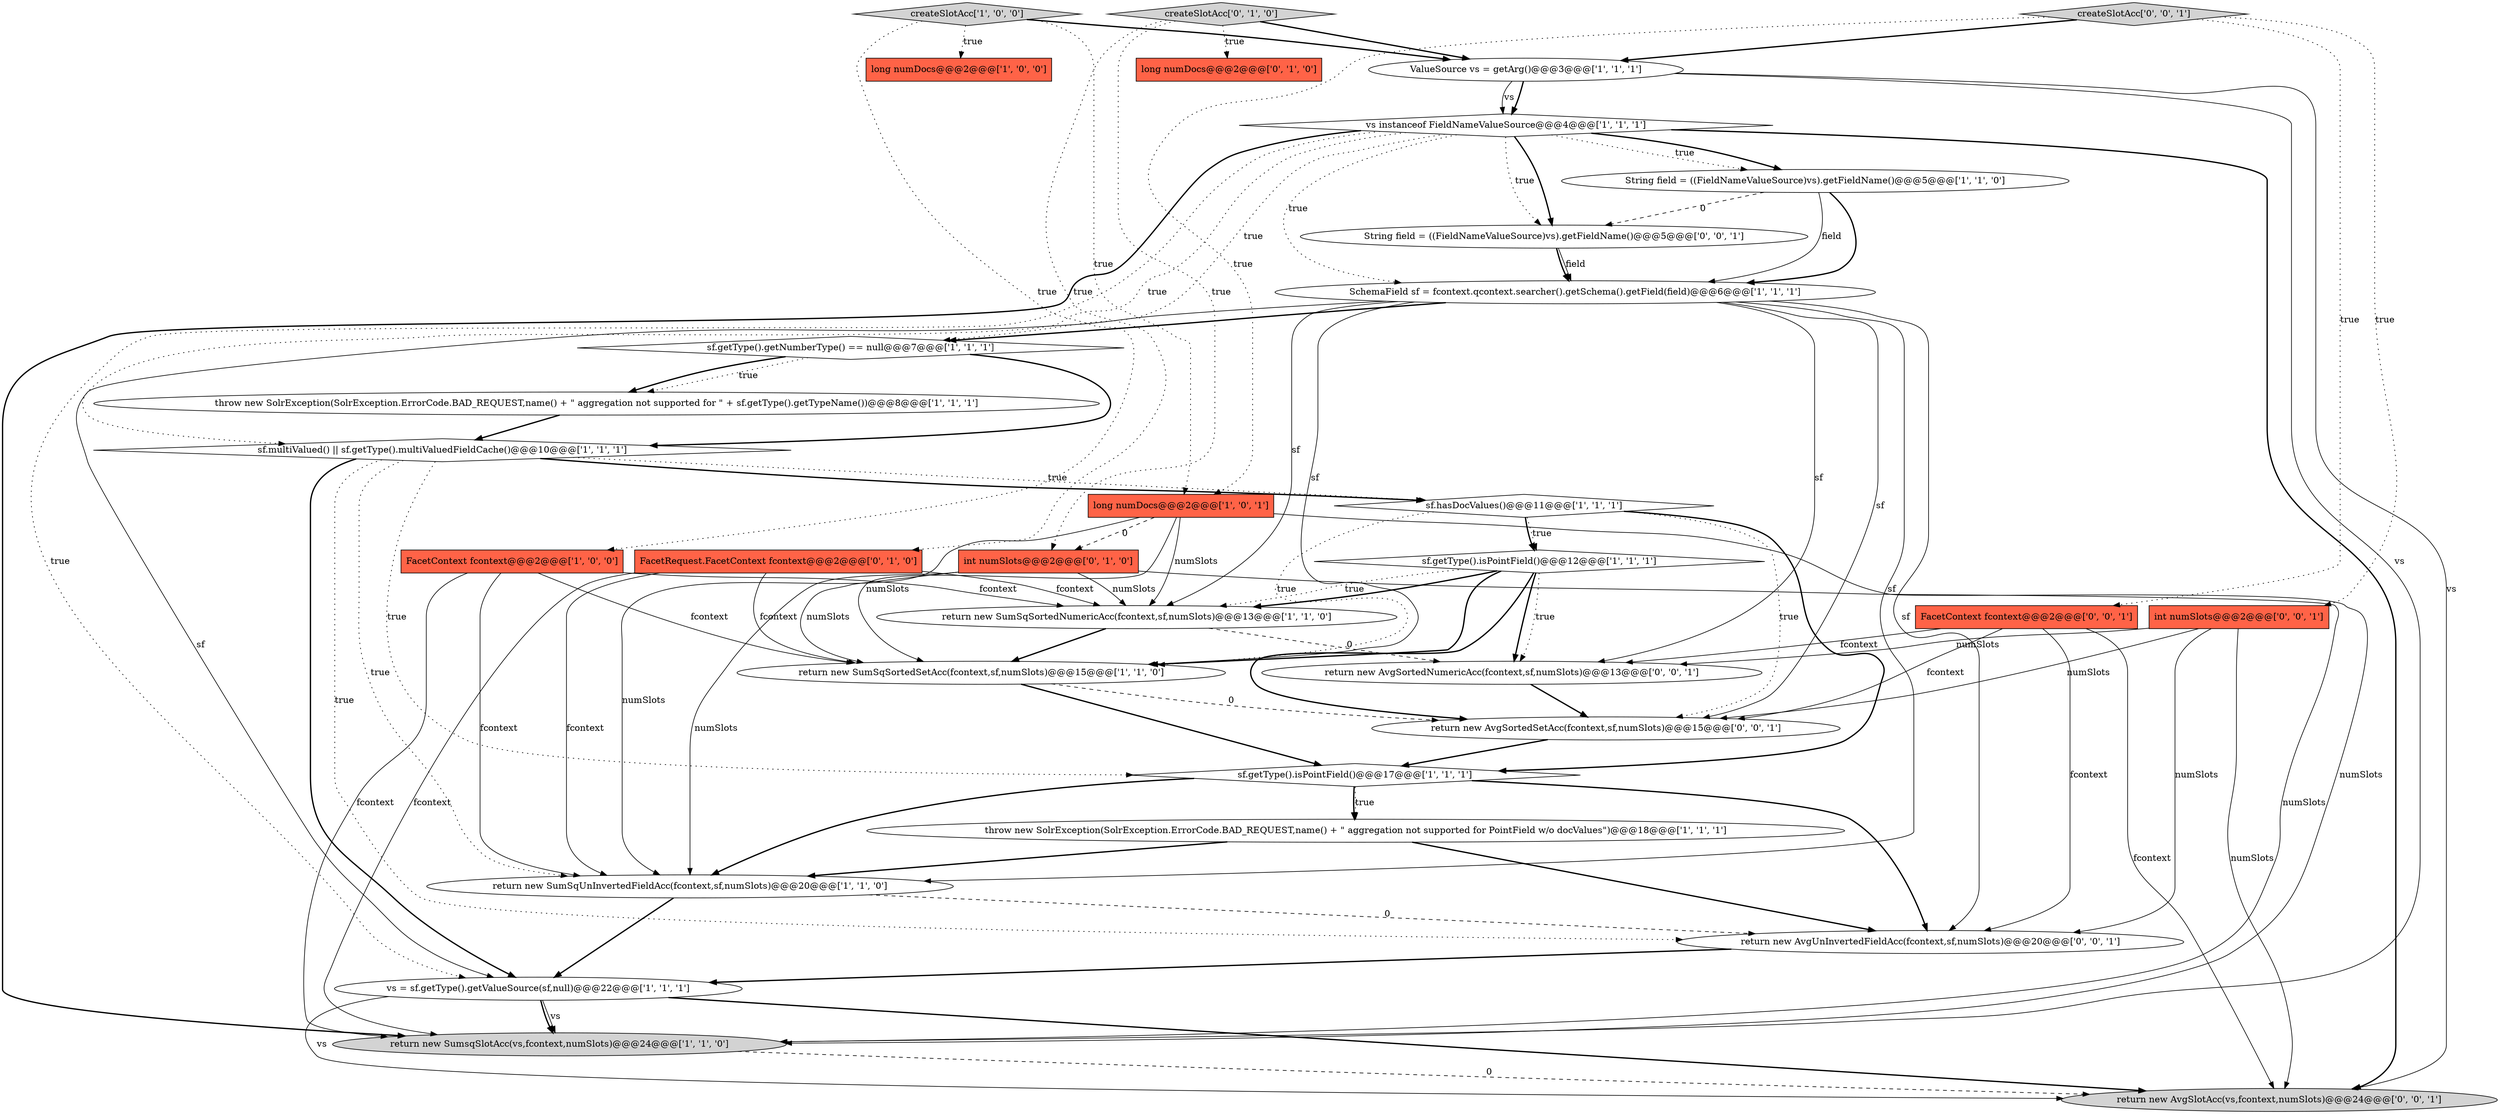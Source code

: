 digraph {
14 [style = filled, label = "vs = sf.getType().getValueSource(sf,null)@@@22@@@['1', '1', '1']", fillcolor = white, shape = ellipse image = "AAA0AAABBB1BBB"];
1 [style = filled, label = "return new SumSqSortedNumericAcc(fcontext,sf,numSlots)@@@13@@@['1', '1', '0']", fillcolor = white, shape = ellipse image = "AAA0AAABBB1BBB"];
3 [style = filled, label = "return new SumSqUnInvertedFieldAcc(fcontext,sf,numSlots)@@@20@@@['1', '1', '0']", fillcolor = white, shape = ellipse image = "AAA0AAABBB1BBB"];
11 [style = filled, label = "ValueSource vs = getArg()@@@3@@@['1', '1', '1']", fillcolor = white, shape = ellipse image = "AAA0AAABBB1BBB"];
17 [style = filled, label = "sf.getType().isPointField()@@@12@@@['1', '1', '1']", fillcolor = white, shape = diamond image = "AAA0AAABBB1BBB"];
7 [style = filled, label = "SchemaField sf = fcontext.qcontext.searcher().getSchema().getField(field)@@@6@@@['1', '1', '1']", fillcolor = white, shape = ellipse image = "AAA0AAABBB1BBB"];
25 [style = filled, label = "return new AvgSortedNumericAcc(fcontext,sf,numSlots)@@@13@@@['0', '0', '1']", fillcolor = white, shape = ellipse image = "AAA0AAABBB3BBB"];
8 [style = filled, label = "return new SumsqSlotAcc(vs,fcontext,numSlots)@@@24@@@['1', '1', '0']", fillcolor = lightgray, shape = ellipse image = "AAA0AAABBB1BBB"];
10 [style = filled, label = "FacetContext fcontext@@@2@@@['1', '0', '0']", fillcolor = tomato, shape = box image = "AAA0AAABBB1BBB"];
12 [style = filled, label = "throw new SolrException(SolrException.ErrorCode.BAD_REQUEST,name() + \" aggregation not supported for \" + sf.getType().getTypeName())@@@8@@@['1', '1', '1']", fillcolor = white, shape = ellipse image = "AAA0AAABBB1BBB"];
24 [style = filled, label = "return new AvgSlotAcc(vs,fcontext,numSlots)@@@24@@@['0', '0', '1']", fillcolor = lightgray, shape = ellipse image = "AAA0AAABBB3BBB"];
6 [style = filled, label = "sf.getType().isPointField()@@@17@@@['1', '1', '1']", fillcolor = white, shape = diamond image = "AAA0AAABBB1BBB"];
9 [style = filled, label = "sf.getType().getNumberType() == null@@@7@@@['1', '1', '1']", fillcolor = white, shape = diamond image = "AAA0AAABBB1BBB"];
30 [style = filled, label = "createSlotAcc['0', '0', '1']", fillcolor = lightgray, shape = diamond image = "AAA0AAABBB3BBB"];
28 [style = filled, label = "int numSlots@@@2@@@['0', '0', '1']", fillcolor = tomato, shape = box image = "AAA0AAABBB3BBB"];
23 [style = filled, label = "createSlotAcc['0', '1', '0']", fillcolor = lightgray, shape = diamond image = "AAA0AAABBB2BBB"];
15 [style = filled, label = "sf.multiValued() || sf.getType().multiValuedFieldCache()@@@10@@@['1', '1', '1']", fillcolor = white, shape = diamond image = "AAA0AAABBB1BBB"];
16 [style = filled, label = "String field = ((FieldNameValueSource)vs).getFieldName()@@@5@@@['1', '1', '0']", fillcolor = white, shape = ellipse image = "AAA0AAABBB1BBB"];
26 [style = filled, label = "FacetContext fcontext@@@2@@@['0', '0', '1']", fillcolor = tomato, shape = box image = "AAA0AAABBB3BBB"];
21 [style = filled, label = "FacetRequest.FacetContext fcontext@@@2@@@['0', '1', '0']", fillcolor = tomato, shape = box image = "AAA0AAABBB2BBB"];
4 [style = filled, label = "sf.hasDocValues()@@@11@@@['1', '1', '1']", fillcolor = white, shape = diamond image = "AAA0AAABBB1BBB"];
31 [style = filled, label = "return new AvgUnInvertedFieldAcc(fcontext,sf,numSlots)@@@20@@@['0', '0', '1']", fillcolor = white, shape = ellipse image = "AAA0AAABBB3BBB"];
5 [style = filled, label = "return new SumSqSortedSetAcc(fcontext,sf,numSlots)@@@15@@@['1', '1', '0']", fillcolor = white, shape = ellipse image = "AAA0AAABBB1BBB"];
2 [style = filled, label = "long numDocs@@@2@@@['1', '0', '0']", fillcolor = tomato, shape = box image = "AAA0AAABBB1BBB"];
19 [style = filled, label = "throw new SolrException(SolrException.ErrorCode.BAD_REQUEST,name() + \" aggregation not supported for PointField w/o docValues\")@@@18@@@['1', '1', '1']", fillcolor = white, shape = ellipse image = "AAA0AAABBB1BBB"];
20 [style = filled, label = "long numDocs@@@2@@@['0', '1', '0']", fillcolor = tomato, shape = box image = "AAA0AAABBB2BBB"];
27 [style = filled, label = "return new AvgSortedSetAcc(fcontext,sf,numSlots)@@@15@@@['0', '0', '1']", fillcolor = white, shape = ellipse image = "AAA0AAABBB3BBB"];
13 [style = filled, label = "vs instanceof FieldNameValueSource@@@4@@@['1', '1', '1']", fillcolor = white, shape = diamond image = "AAA0AAABBB1BBB"];
22 [style = filled, label = "int numSlots@@@2@@@['0', '1', '0']", fillcolor = tomato, shape = box image = "AAA1AAABBB2BBB"];
18 [style = filled, label = "long numDocs@@@2@@@['1', '0', '1']", fillcolor = tomato, shape = box image = "AAA0AAABBB1BBB"];
29 [style = filled, label = "String field = ((FieldNameValueSource)vs).getFieldName()@@@5@@@['0', '0', '1']", fillcolor = white, shape = ellipse image = "AAA0AAABBB3BBB"];
0 [style = filled, label = "createSlotAcc['1', '0', '0']", fillcolor = lightgray, shape = diamond image = "AAA0AAABBB1BBB"];
1->5 [style = bold, label=""];
6->3 [style = bold, label=""];
17->25 [style = bold, label=""];
21->5 [style = solid, label="fcontext"];
14->24 [style = bold, label=""];
9->12 [style = dotted, label="true"];
10->5 [style = solid, label="fcontext"];
23->22 [style = dotted, label="true"];
18->5 [style = solid, label="numSlots"];
17->1 [style = dotted, label="true"];
22->5 [style = solid, label="numSlots"];
15->31 [style = dotted, label="true"];
16->7 [style = bold, label=""];
7->3 [style = solid, label="sf"];
7->14 [style = solid, label="sf"];
14->24 [style = solid, label="vs"];
6->19 [style = dotted, label="true"];
7->9 [style = bold, label=""];
10->8 [style = solid, label="fcontext"];
30->11 [style = bold, label=""];
11->24 [style = solid, label="vs"];
21->3 [style = solid, label="fcontext"];
11->13 [style = bold, label=""];
21->1 [style = solid, label="fcontext"];
13->15 [style = dotted, label="true"];
17->27 [style = bold, label=""];
1->25 [style = dashed, label="0"];
26->27 [style = solid, label="fcontext"];
4->17 [style = dotted, label="true"];
19->3 [style = bold, label=""];
26->31 [style = solid, label="fcontext"];
13->9 [style = dotted, label="true"];
31->14 [style = bold, label=""];
7->27 [style = solid, label="sf"];
17->5 [style = bold, label=""];
7->25 [style = solid, label="sf"];
0->10 [style = dotted, label="true"];
3->31 [style = dashed, label="0"];
21->8 [style = solid, label="fcontext"];
23->21 [style = dotted, label="true"];
13->7 [style = dotted, label="true"];
7->1 [style = solid, label="sf"];
13->16 [style = bold, label=""];
15->3 [style = dotted, label="true"];
25->27 [style = bold, label=""];
5->27 [style = dashed, label="0"];
10->1 [style = solid, label="fcontext"];
5->6 [style = bold, label=""];
13->29 [style = dotted, label="true"];
18->3 [style = solid, label="numSlots"];
11->8 [style = solid, label="vs"];
14->8 [style = bold, label=""];
30->28 [style = dotted, label="true"];
4->5 [style = dotted, label="true"];
13->16 [style = dotted, label="true"];
28->27 [style = solid, label="numSlots"];
4->17 [style = bold, label=""];
28->25 [style = solid, label="numSlots"];
15->14 [style = bold, label=""];
17->1 [style = bold, label=""];
13->24 [style = bold, label=""];
0->18 [style = dotted, label="true"];
18->22 [style = dashed, label="0"];
22->1 [style = solid, label="numSlots"];
0->11 [style = bold, label=""];
11->13 [style = solid, label="vs"];
14->8 [style = solid, label="vs"];
23->20 [style = dotted, label="true"];
26->25 [style = solid, label="fcontext"];
28->24 [style = solid, label="numSlots"];
17->25 [style = dotted, label="true"];
16->7 [style = solid, label="field"];
30->18 [style = dotted, label="true"];
26->24 [style = solid, label="fcontext"];
9->12 [style = bold, label=""];
23->11 [style = bold, label=""];
13->14 [style = dotted, label="true"];
4->6 [style = bold, label=""];
19->31 [style = bold, label=""];
7->31 [style = solid, label="sf"];
3->14 [style = bold, label=""];
12->15 [style = bold, label=""];
10->3 [style = solid, label="fcontext"];
22->8 [style = solid, label="numSlots"];
6->19 [style = bold, label=""];
30->26 [style = dotted, label="true"];
8->24 [style = dashed, label="0"];
29->7 [style = solid, label="field"];
27->6 [style = bold, label=""];
15->4 [style = dotted, label="true"];
22->3 [style = solid, label="numSlots"];
7->5 [style = solid, label="sf"];
28->31 [style = solid, label="numSlots"];
13->29 [style = bold, label=""];
6->31 [style = bold, label=""];
9->15 [style = bold, label=""];
15->6 [style = dotted, label="true"];
15->4 [style = bold, label=""];
4->27 [style = dotted, label="true"];
16->29 [style = dashed, label="0"];
29->7 [style = bold, label=""];
0->2 [style = dotted, label="true"];
13->8 [style = bold, label=""];
18->8 [style = solid, label="numSlots"];
18->1 [style = solid, label="numSlots"];
}
